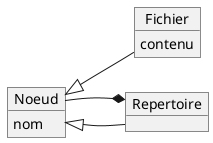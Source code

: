 @startuml

left to right direction

object Noeud
object Fichier
object Repertoire


Noeud <|-- Fichier
Noeud <|-- Repertoire
' Repertoire *-- Repertoire
' Repertoire *-- Fichier
Repertoire *-- Noeud

'  Repertoire : nom
' Repertoire : contenu
Fichier : contenu
' Fichier : contenu

' Noeud : nom
Noeud : nom


@enduml
